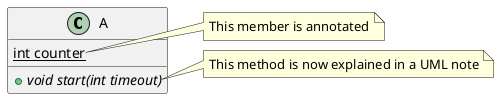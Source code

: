 @startuml
	class A {
		{static} int counter
		+void {abstract} start(int timeout)
	}
	note right of A::counter
		This member is annotated
	end note
	note right of A::start
		This method is now explained in a UML note
	end note
@enduml

@startuml
	class B {
		{static} int counter
		+void {abstract} start(int timeoutms)
		+void {abstract} start(Duration timeout)
	}
	note left of B::counter
		This member is annotated
	end note
	note right of B::"start(int timeoutms)"
		This method with int
	end note
	note right of B::"start(Duration timeout)"
		This method with Duration
	end note
	
@enduml